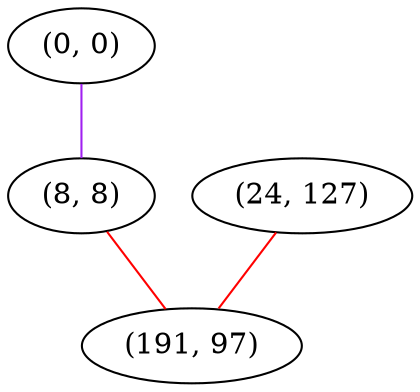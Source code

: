 graph "" {
"(0, 0)";
"(8, 8)";
"(24, 127)";
"(191, 97)";
"(0, 0)" -- "(8, 8)"  [color=purple, key=0, weight=4];
"(8, 8)" -- "(191, 97)"  [color=red, key=0, weight=1];
"(24, 127)" -- "(191, 97)"  [color=red, key=0, weight=1];
}
